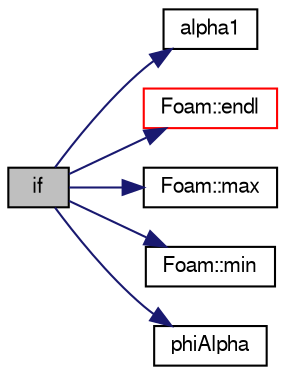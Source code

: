 digraph "if"
{
  bgcolor="transparent";
  edge [fontname="FreeSans",fontsize="10",labelfontname="FreeSans",labelfontsize="10"];
  node [fontname="FreeSans",fontsize="10",shape=record];
  rankdir="LR";
  Node751 [label="if",height=0.2,width=0.4,color="black", fillcolor="grey75", style="filled", fontcolor="black"];
  Node751 -> Node752 [color="midnightblue",fontsize="10",style="solid",fontname="FreeSans"];
  Node752 [label="alpha1",height=0.2,width=0.4,color="black",URL="$a39119.html#aced3d8b3bb357ea9c4de0585cdc824ce"];
  Node751 -> Node753 [color="midnightblue",fontsize="10",style="solid",fontname="FreeSans"];
  Node753 [label="Foam::endl",height=0.2,width=0.4,color="red",URL="$a21124.html#a2db8fe02a0d3909e9351bb4275b23ce4",tooltip="Add newline and flush stream. "];
  Node751 -> Node755 [color="midnightblue",fontsize="10",style="solid",fontname="FreeSans"];
  Node755 [label="Foam::max",height=0.2,width=0.4,color="black",URL="$a21124.html#ac993e906cf2774ae77e666bc24e81733"];
  Node751 -> Node756 [color="midnightblue",fontsize="10",style="solid",fontname="FreeSans"];
  Node756 [label="Foam::min",height=0.2,width=0.4,color="black",URL="$a21124.html#a253e112ad2d56d96230ff39ea7f442dc"];
  Node751 -> Node757 [color="midnightblue",fontsize="10",style="solid",fontname="FreeSans"];
  Node757 [label="phiAlpha",height=0.2,width=0.4,color="black",URL="$a38573.html#a6d2f4200e82db4fd9884f47552b077be"];
}
